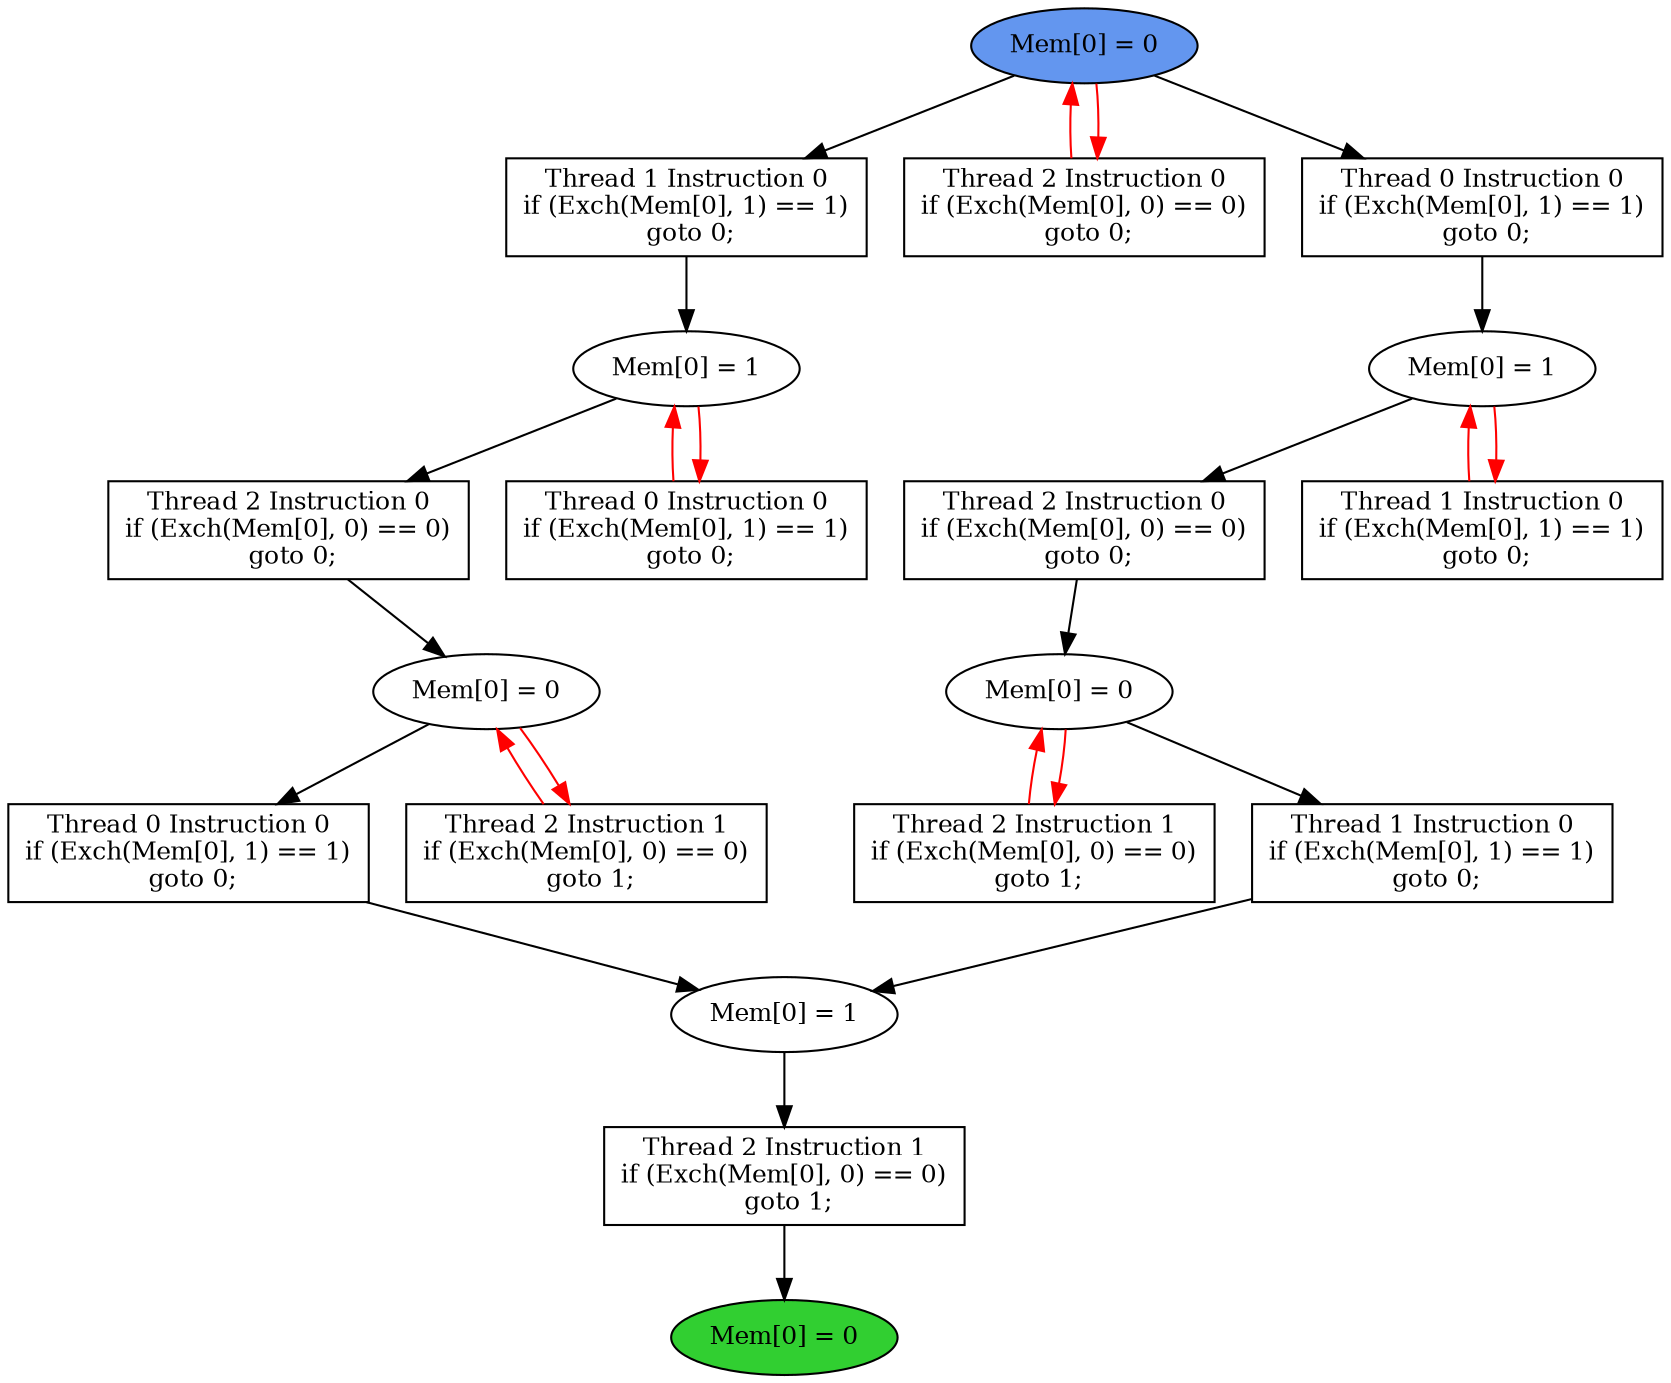 digraph "graph" {
graph [fontsize=12]
node [fontsize=12]
edge [fontsize=12]
rankdir=TB;
"N28" -> "N24" [uuid = "<A0, S4>", color = "#000000", fontcolor = "#ffffff", style = "solid", label = "", dir = "forward", weight = "1"]
"N26" -> "N25" [uuid = "<A1, S3>", color = "#000000", fontcolor = "#ffffff", style = "solid", label = "", dir = "forward", weight = "1"]
"N30" -> "N29" [uuid = "<A2, S0>", color = "#000000", fontcolor = "#ffffff", style = "solid", label = "", dir = "forward", weight = "1"]
"N29" -> "N20" [uuid = "<A3, S0>", color = "#ff0000", fontcolor = "#ffffff", style = "solid", label = "", dir = "back", weight = "1"]
"N32" -> "N19" [uuid = "<A4, START>", color = "#ff0000", fontcolor = "#ffffff", style = "solid", label = "", dir = "back", weight = "1"]
"N31" -> "N27" [uuid = "<A5, S2>", color = "#000000", fontcolor = "#ffffff", style = "solid", label = "", dir = "forward", weight = "1"]
"N14" -> "N12" [uuid = "<A6, S1>", color = "#000000", fontcolor = "#ffffff", style = "solid", label = "", dir = "forward", weight = "1"]
"N11" -> "N10" [uuid = "<A7, END>", color = "#000000", fontcolor = "#ffffff", style = "solid", label = "", dir = "forward", weight = "1"]
"N24" -> "N23" [uuid = "<A8, S4>", color = "#ff0000", fontcolor = "#ffffff", style = "solid", label = "", dir = "back", weight = "1"]
"N25" -> "N22" [uuid = "<A9, S3>", color = "#ff0000", fontcolor = "#ffffff", style = "solid", label = "", dir = "back", weight = "1"]
"N27" -> "N21" [uuid = "<A10, S2>", color = "#ff0000", fontcolor = "#ffffff", style = "solid", label = "", dir = "back", weight = "1"]
"N13" -> "N12" [uuid = "<A11, S1>", color = "#000000", fontcolor = "#ffffff", style = "solid", label = "", dir = "forward", weight = "1"]
"N29" -> "N28" [uuid = "<A0, S0>", color = "#000000", fontcolor = "#ffffff", style = "solid", label = "", dir = "forward", weight = "1"]
"N27" -> "N26" [uuid = "<A1, S2>", color = "#000000", fontcolor = "#ffffff", style = "solid", label = "", dir = "forward", weight = "1"]
"N32" -> "N30" [uuid = "<A2, START>", color = "#000000", fontcolor = "#ffffff", style = "solid", label = "", dir = "forward", weight = "1"]
"N29" -> "N20" [uuid = "<A3, S0>", color = "#ff0000", fontcolor = "#ffffff", style = "solid", label = "", dir = "forward", weight = "1"]
"N32" -> "N19" [uuid = "<A4, START>", color = "#ff0000", fontcolor = "#ffffff", style = "solid", label = "", dir = "forward", weight = "1"]
"N32" -> "N31" [uuid = "<A5, START>", color = "#000000", fontcolor = "#ffffff", style = "solid", label = "", dir = "forward", weight = "1"]
"N24" -> "N14" [uuid = "<A6, S4>", color = "#000000", fontcolor = "#ffffff", style = "solid", label = "", dir = "forward", weight = "1"]
"N12" -> "N11" [uuid = "<A7, S1>", color = "#000000", fontcolor = "#ffffff", style = "solid", label = "", dir = "forward", weight = "1"]
"N24" -> "N23" [uuid = "<A8, S4>", color = "#ff0000", fontcolor = "#ffffff", style = "solid", label = "", dir = "forward", weight = "1"]
"N25" -> "N22" [uuid = "<A9, S3>", color = "#ff0000", fontcolor = "#ffffff", style = "solid", label = "", dir = "forward", weight = "1"]
"N27" -> "N21" [uuid = "<A10, S2>", color = "#ff0000", fontcolor = "#ffffff", style = "solid", label = "", dir = "forward", weight = "1"]
"N25" -> "N13" [uuid = "<A11, S3>", color = "#000000", fontcolor = "#ffffff", style = "solid", label = "", dir = "forward", weight = "1"]
"N10" [uuid="END", label="Mem[0] = 0", fillcolor = "#31cf31", fontcolor = "#000000", shape = "ellipse", style = "filled, solid"]
"N11" [uuid="A7", label="Thread 2 Instruction 1
if (Exch(Mem[0], 0) == 0)
 goto 1;", fillcolor = "#ffffff", fontcolor = "#000000", shape = "box", style = "filled, solid"]
"N12" [uuid="S1", label="Mem[0] = 1", fillcolor = "#ffffff", fontcolor = "#000000", shape = "ellipse", style = "filled, solid"]
"N13" [uuid="A11", label="Thread 1 Instruction 0
if (Exch(Mem[0], 1) == 1)
 goto 0;", fillcolor = "#ffffff", fontcolor = "#000000", shape = "box", style = "filled, solid"]
"N14" [uuid="A6", label="Thread 0 Instruction 0
if (Exch(Mem[0], 1) == 1)
 goto 0;", fillcolor = "#ffffff", fontcolor = "#000000", shape = "box", style = "filled, solid"]
"N19" [uuid="A4", label="Thread 2 Instruction 0
if (Exch(Mem[0], 0) == 0)
 goto 0;", fillcolor = "#ffffff", fontcolor = "#000000", shape = "box", style = "filled, solid"]
"N20" [uuid="A3", label="Thread 0 Instruction 0
if (Exch(Mem[0], 1) == 1)
 goto 0;", fillcolor = "#ffffff", fontcolor = "#000000", shape = "box", style = "filled, solid"]
"N21" [uuid="A10", label="Thread 1 Instruction 0
if (Exch(Mem[0], 1) == 1)
 goto 0;", fillcolor = "#ffffff", fontcolor = "#000000", shape = "box", style = "filled, solid"]
"N22" [uuid="A9", label="Thread 2 Instruction 1
if (Exch(Mem[0], 0) == 0)
 goto 1;", fillcolor = "#ffffff", fontcolor = "#000000", shape = "box", style = "filled, solid"]
"N23" [uuid="A8", label="Thread 2 Instruction 1
if (Exch(Mem[0], 0) == 0)
 goto 1;", fillcolor = "#ffffff", fontcolor = "#000000", shape = "box", style = "filled, solid"]
"N24" [uuid="S4", label="Mem[0] = 0", fillcolor = "#ffffff", fontcolor = "#000000", shape = "ellipse", style = "filled, solid"]
"N25" [uuid="S3", label="Mem[0] = 0", fillcolor = "#ffffff", fontcolor = "#000000", shape = "ellipse", style = "filled, solid"]
"N26" [uuid="A1", label="Thread 2 Instruction 0
if (Exch(Mem[0], 0) == 0)
 goto 0;", fillcolor = "#ffffff", fontcolor = "#000000", shape = "box", style = "filled, solid"]
"N27" [uuid="S2", label="Mem[0] = 1", fillcolor = "#ffffff", fontcolor = "#000000", shape = "ellipse", style = "filled, solid"]
"N28" [uuid="A0", label="Thread 2 Instruction 0
if (Exch(Mem[0], 0) == 0)
 goto 0;", fillcolor = "#ffffff", fontcolor = "#000000", shape = "box", style = "filled, solid"]
"N29" [uuid="S0", label="Mem[0] = 1", fillcolor = "#ffffff", fontcolor = "#000000", shape = "ellipse", style = "filled, solid"]
"N30" [uuid="A2", label="Thread 1 Instruction 0
if (Exch(Mem[0], 1) == 1)
 goto 0;", fillcolor = "#ffffff", fontcolor = "#000000", shape = "box", style = "filled, solid"]
"N31" [uuid="A5", label="Thread 0 Instruction 0
if (Exch(Mem[0], 1) == 1)
 goto 0;", fillcolor = "#ffffff", fontcolor = "#000000", shape = "box", style = "filled, solid"]
"N32" [uuid="START", label="Mem[0] = 0", fillcolor = "#6396ef", fontcolor = "#000000", shape = "ellipse", style = "filled, solid"]
}